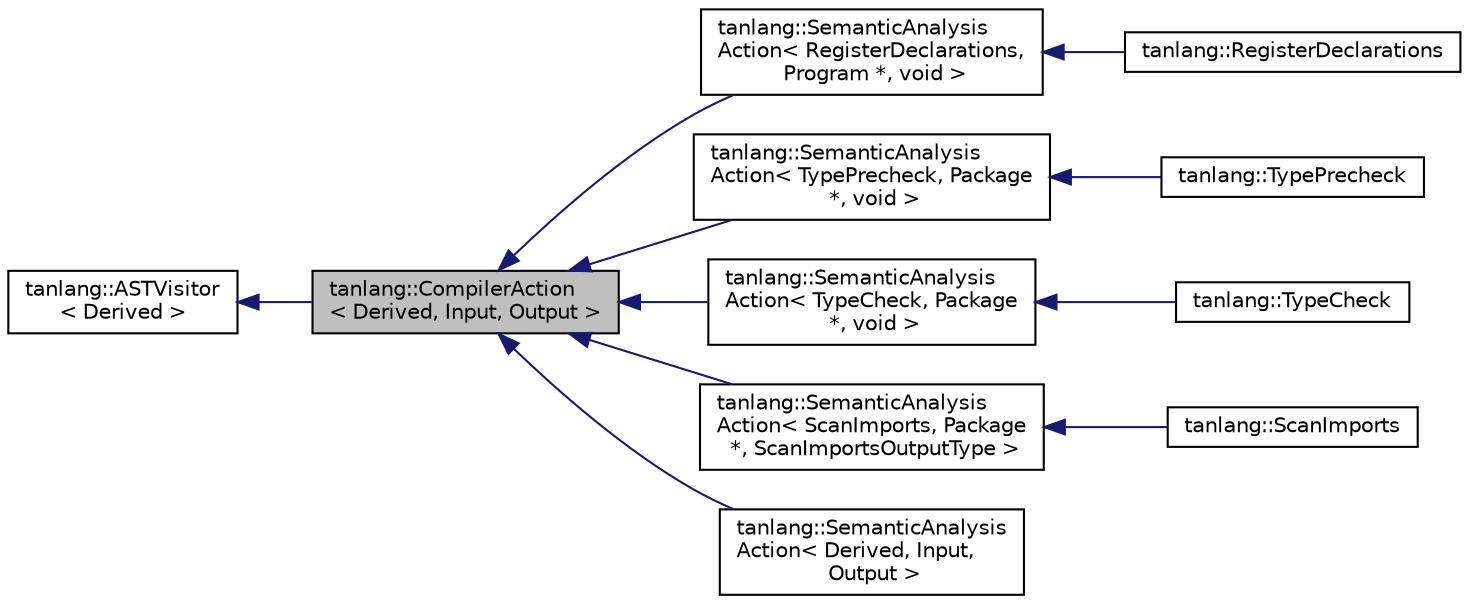 digraph "tanlang::CompilerAction&lt; Derived, Input, Output &gt;"
{
 // LATEX_PDF_SIZE
  edge [fontname="Helvetica",fontsize="10",labelfontname="Helvetica",labelfontsize="10"];
  node [fontname="Helvetica",fontsize="10",shape=record];
  rankdir="LR";
  Node1 [label="tanlang::CompilerAction\l\< Derived, Input, Output \>",height=0.2,width=0.4,color="black", fillcolor="grey75", style="filled", fontcolor="black",tooltip=" "];
  Node2 -> Node1 [dir="back",color="midnightblue",fontsize="10",style="solid",fontname="Helvetica"];
  Node2 [label="tanlang::ASTVisitor\l\< Derived \>",height=0.2,width=0.4,color="black", fillcolor="white", style="filled",URL="$classtanlang_1_1ASTVisitor.html",tooltip=" "];
  Node1 -> Node3 [dir="back",color="midnightblue",fontsize="10",style="solid",fontname="Helvetica"];
  Node3 [label="tanlang::SemanticAnalysis\lAction\< RegisterDeclarations,\l Program *, void \>",height=0.2,width=0.4,color="black", fillcolor="white", style="filled",URL="$classtanlang_1_1SemanticAnalysisAction.html",tooltip=" "];
  Node3 -> Node4 [dir="back",color="midnightblue",fontsize="10",style="solid",fontname="Helvetica"];
  Node4 [label="tanlang::RegisterDeclarations",height=0.2,width=0.4,color="black", fillcolor="white", style="filled",URL="$classtanlang_1_1RegisterDeclarations.html",tooltip="Register all declarations (including local) in the corresponding scopes. Run this stage early to easi..."];
  Node1 -> Node5 [dir="back",color="midnightblue",fontsize="10",style="solid",fontname="Helvetica"];
  Node5 [label="tanlang::SemanticAnalysis\lAction\< TypePrecheck, Package\l *, void \>",height=0.2,width=0.4,color="black", fillcolor="white", style="filled",URL="$classtanlang_1_1SemanticAnalysisAction.html",tooltip=" "];
  Node5 -> Node6 [dir="back",color="midnightblue",fontsize="10",style="solid",fontname="Helvetica"];
  Node6 [label="tanlang::TypePrecheck",height=0.2,width=0.4,color="black", fillcolor="white", style="filled",URL="$classtanlang_1_1TypePrecheck.html",tooltip="Perform preliminary type checking. We try our best to resolve types, and remember those that cannot b..."];
  Node1 -> Node7 [dir="back",color="midnightblue",fontsize="10",style="solid",fontname="Helvetica"];
  Node7 [label="tanlang::SemanticAnalysis\lAction\< TypeCheck, Package\l *, void \>",height=0.2,width=0.4,color="black", fillcolor="white", style="filled",URL="$classtanlang_1_1SemanticAnalysisAction.html",tooltip=" "];
  Node7 -> Node8 [dir="back",color="midnightblue",fontsize="10",style="solid",fontname="Helvetica"];
  Node8 [label="tanlang::TypeCheck",height=0.2,width=0.4,color="black", fillcolor="white", style="filled",URL="$classtanlang_1_1TypeCheck.html",tooltip=" "];
  Node1 -> Node9 [dir="back",color="midnightblue",fontsize="10",style="solid",fontname="Helvetica"];
  Node9 [label="tanlang::SemanticAnalysis\lAction\< ScanImports, Package\l *, ScanImportsOutputType \>",height=0.2,width=0.4,color="black", fillcolor="white", style="filled",URL="$classtanlang_1_1SemanticAnalysisAction.html",tooltip=" "];
  Node9 -> Node10 [dir="back",color="midnightblue",fontsize="10",style="solid",fontname="Helvetica"];
  Node10 [label="tanlang::ScanImports",height=0.2,width=0.4,color="black", fillcolor="white", style="filled",URL="$classtanlang_1_1ScanImports.html",tooltip="Scans all dependencies in a package, and return their names and paths to relevant source files."];
  Node1 -> Node11 [dir="back",color="midnightblue",fontsize="10",style="solid",fontname="Helvetica"];
  Node11 [label="tanlang::SemanticAnalysis\lAction\< Derived, Input,\l Output \>",height=0.2,width=0.4,color="black", fillcolor="white", style="filled",URL="$classtanlang_1_1SemanticAnalysisAction.html",tooltip=" "];
}
